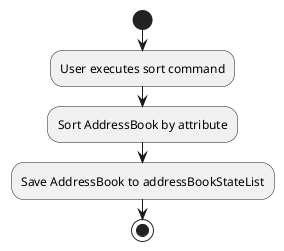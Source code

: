 @startuml
start
:User executes sort command;
:Sort AddressBook by attribute;
:Save AddressBook to addressBookStateList;
stop
@enduml
